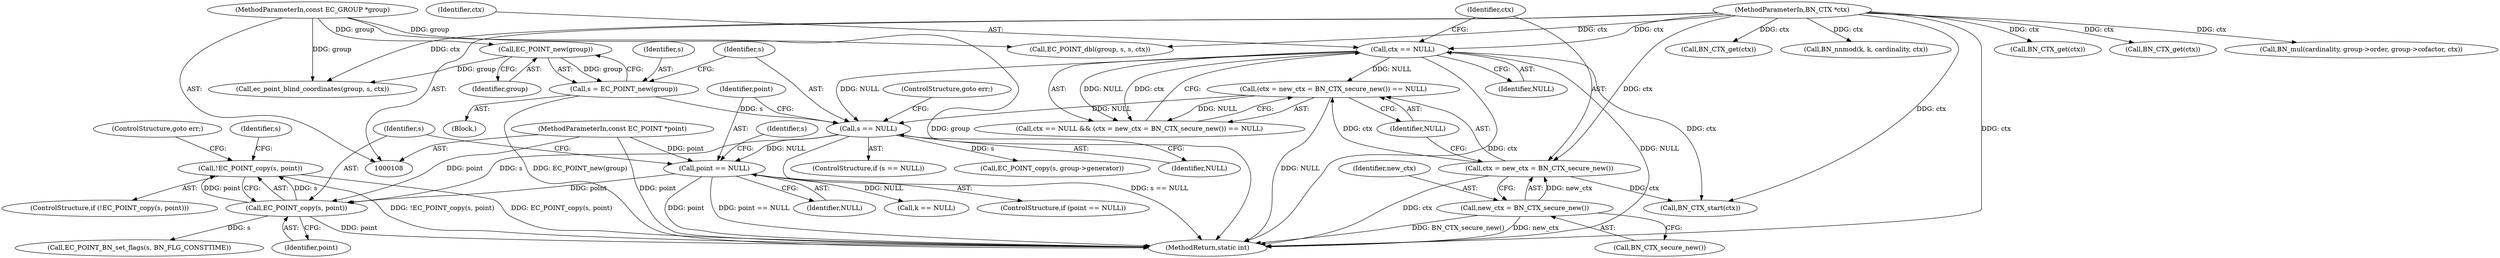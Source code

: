 digraph "0_openssl_56fb454d281a023b3f950d969693553d3f3ceea1@API" {
"1000186" [label="(Call,!EC_POINT_copy(s, point))"];
"1000187" [label="(Call,EC_POINT_copy(s, point))"];
"1000166" [label="(Call,s == NULL)"];
"1000161" [label="(Call,s = EC_POINT_new(group))"];
"1000163" [label="(Call,EC_POINT_new(group))"];
"1000109" [label="(MethodParameterIn,const EC_GROUP *group)"];
"1000147" [label="(Call,ctx == NULL)"];
"1000113" [label="(MethodParameterIn,BN_CTX *ctx)"];
"1000150" [label="(Call,(ctx = new_ctx = BN_CTX_secure_new()) == NULL)"];
"1000151" [label="(Call,ctx = new_ctx = BN_CTX_secure_new())"];
"1000153" [label="(Call,new_ctx = BN_CTX_secure_new())"];
"1000171" [label="(Call,point == NULL)"];
"1000112" [label="(MethodParameterIn,const EC_POINT *point)"];
"1000147" [label="(Call,ctx == NULL)"];
"1000267" [label="(Call,BN_nnmod(k, k, cardinality, ctx))"];
"1000109" [label="(MethodParameterIn,const EC_GROUP *group)"];
"1000155" [label="(Call,BN_CTX_secure_new())"];
"1000169" [label="(ControlStructure,goto err;)"];
"1000186" [label="(Call,!EC_POINT_copy(s, point))"];
"1000173" [label="(Identifier,NULL)"];
"1000167" [label="(Identifier,s)"];
"1000178" [label="(Identifier,s)"];
"1000190" [label="(ControlStructure,goto err;)"];
"1000191" [label="(Call,EC_POINT_BN_set_flags(s, BN_FLG_CONSTTIME))"];
"1000161" [label="(Call,s = EC_POINT_new(group))"];
"1000149" [label="(Identifier,NULL)"];
"1000151" [label="(Call,ctx = new_ctx = BN_CTX_secure_new())"];
"1000192" [label="(Identifier,s)"];
"1000164" [label="(Identifier,group)"];
"1000359" [label="(Call,ec_point_blind_coordinates(group, s, ctx))"];
"1000375" [label="(Call,EC_POINT_dbl(group, s, s, ctx))"];
"1000148" [label="(Identifier,ctx)"];
"1000162" [label="(Identifier,s)"];
"1000159" [label="(Call,BN_CTX_start(ctx))"];
"1000204" [label="(Call,BN_CTX_get(ctx))"];
"1000185" [label="(ControlStructure,if (!EC_POINT_copy(s, point)))"];
"1000172" [label="(Identifier,point)"];
"1000152" [label="(Identifier,ctx)"];
"1000189" [label="(Identifier,point)"];
"1000166" [label="(Call,s == NULL)"];
"1000153" [label="(Call,new_ctx = BN_CTX_secure_new())"];
"1000200" [label="(Call,BN_CTX_get(ctx))"];
"1000150" [label="(Call,(ctx = new_ctx = BN_CTX_secure_new()) == NULL)"];
"1000165" [label="(ControlStructure,if (s == NULL))"];
"1000146" [label="(Call,ctx == NULL && (ctx = new_ctx = BN_CTX_secure_new()) == NULL)"];
"1000163" [label="(Call,EC_POINT_new(group))"];
"1000208" [label="(Call,k == NULL)"];
"1000112" [label="(MethodParameterIn,const EC_POINT *point)"];
"1000170" [label="(ControlStructure,if (point == NULL))"];
"1000212" [label="(Call,BN_mul(cardinality, group->order, group->cofactor, ctx))"];
"1000177" [label="(Call,EC_POINT_copy(s, group->generator))"];
"1000113" [label="(MethodParameterIn,BN_CTX *ctx)"];
"1000168" [label="(Identifier,NULL)"];
"1000188" [label="(Identifier,s)"];
"1000156" [label="(Identifier,NULL)"];
"1000432" [label="(MethodReturn,static int)"];
"1000154" [label="(Identifier,new_ctx)"];
"1000187" [label="(Call,EC_POINT_copy(s, point))"];
"1000171" [label="(Call,point == NULL)"];
"1000114" [label="(Block,)"];
"1000196" [label="(Call,BN_CTX_get(ctx))"];
"1000186" -> "1000185"  [label="AST: "];
"1000186" -> "1000187"  [label="CFG: "];
"1000187" -> "1000186"  [label="AST: "];
"1000190" -> "1000186"  [label="CFG: "];
"1000192" -> "1000186"  [label="CFG: "];
"1000186" -> "1000432"  [label="DDG: !EC_POINT_copy(s, point)"];
"1000186" -> "1000432"  [label="DDG: EC_POINT_copy(s, point)"];
"1000187" -> "1000186"  [label="DDG: s"];
"1000187" -> "1000186"  [label="DDG: point"];
"1000187" -> "1000189"  [label="CFG: "];
"1000188" -> "1000187"  [label="AST: "];
"1000189" -> "1000187"  [label="AST: "];
"1000187" -> "1000432"  [label="DDG: point"];
"1000166" -> "1000187"  [label="DDG: s"];
"1000171" -> "1000187"  [label="DDG: point"];
"1000112" -> "1000187"  [label="DDG: point"];
"1000187" -> "1000191"  [label="DDG: s"];
"1000166" -> "1000165"  [label="AST: "];
"1000166" -> "1000168"  [label="CFG: "];
"1000167" -> "1000166"  [label="AST: "];
"1000168" -> "1000166"  [label="AST: "];
"1000169" -> "1000166"  [label="CFG: "];
"1000172" -> "1000166"  [label="CFG: "];
"1000166" -> "1000432"  [label="DDG: s == NULL"];
"1000161" -> "1000166"  [label="DDG: s"];
"1000147" -> "1000166"  [label="DDG: NULL"];
"1000150" -> "1000166"  [label="DDG: NULL"];
"1000166" -> "1000171"  [label="DDG: NULL"];
"1000166" -> "1000177"  [label="DDG: s"];
"1000161" -> "1000114"  [label="AST: "];
"1000161" -> "1000163"  [label="CFG: "];
"1000162" -> "1000161"  [label="AST: "];
"1000163" -> "1000161"  [label="AST: "];
"1000167" -> "1000161"  [label="CFG: "];
"1000161" -> "1000432"  [label="DDG: EC_POINT_new(group)"];
"1000163" -> "1000161"  [label="DDG: group"];
"1000163" -> "1000164"  [label="CFG: "];
"1000164" -> "1000163"  [label="AST: "];
"1000109" -> "1000163"  [label="DDG: group"];
"1000163" -> "1000359"  [label="DDG: group"];
"1000109" -> "1000108"  [label="AST: "];
"1000109" -> "1000432"  [label="DDG: group"];
"1000109" -> "1000359"  [label="DDG: group"];
"1000109" -> "1000375"  [label="DDG: group"];
"1000147" -> "1000146"  [label="AST: "];
"1000147" -> "1000149"  [label="CFG: "];
"1000148" -> "1000147"  [label="AST: "];
"1000149" -> "1000147"  [label="AST: "];
"1000152" -> "1000147"  [label="CFG: "];
"1000146" -> "1000147"  [label="CFG: "];
"1000147" -> "1000432"  [label="DDG: NULL"];
"1000147" -> "1000432"  [label="DDG: ctx"];
"1000147" -> "1000146"  [label="DDG: ctx"];
"1000147" -> "1000146"  [label="DDG: NULL"];
"1000113" -> "1000147"  [label="DDG: ctx"];
"1000147" -> "1000150"  [label="DDG: NULL"];
"1000147" -> "1000159"  [label="DDG: ctx"];
"1000113" -> "1000108"  [label="AST: "];
"1000113" -> "1000432"  [label="DDG: ctx"];
"1000113" -> "1000151"  [label="DDG: ctx"];
"1000113" -> "1000159"  [label="DDG: ctx"];
"1000113" -> "1000196"  [label="DDG: ctx"];
"1000113" -> "1000200"  [label="DDG: ctx"];
"1000113" -> "1000204"  [label="DDG: ctx"];
"1000113" -> "1000212"  [label="DDG: ctx"];
"1000113" -> "1000267"  [label="DDG: ctx"];
"1000113" -> "1000359"  [label="DDG: ctx"];
"1000113" -> "1000375"  [label="DDG: ctx"];
"1000150" -> "1000146"  [label="AST: "];
"1000150" -> "1000156"  [label="CFG: "];
"1000151" -> "1000150"  [label="AST: "];
"1000156" -> "1000150"  [label="AST: "];
"1000146" -> "1000150"  [label="CFG: "];
"1000150" -> "1000432"  [label="DDG: NULL"];
"1000150" -> "1000146"  [label="DDG: NULL"];
"1000151" -> "1000150"  [label="DDG: ctx"];
"1000151" -> "1000153"  [label="CFG: "];
"1000152" -> "1000151"  [label="AST: "];
"1000153" -> "1000151"  [label="AST: "];
"1000156" -> "1000151"  [label="CFG: "];
"1000151" -> "1000432"  [label="DDG: ctx"];
"1000153" -> "1000151"  [label="DDG: new_ctx"];
"1000151" -> "1000159"  [label="DDG: ctx"];
"1000153" -> "1000155"  [label="CFG: "];
"1000154" -> "1000153"  [label="AST: "];
"1000155" -> "1000153"  [label="AST: "];
"1000153" -> "1000432"  [label="DDG: BN_CTX_secure_new()"];
"1000153" -> "1000432"  [label="DDG: new_ctx"];
"1000171" -> "1000170"  [label="AST: "];
"1000171" -> "1000173"  [label="CFG: "];
"1000172" -> "1000171"  [label="AST: "];
"1000173" -> "1000171"  [label="AST: "];
"1000178" -> "1000171"  [label="CFG: "];
"1000188" -> "1000171"  [label="CFG: "];
"1000171" -> "1000432"  [label="DDG: point"];
"1000171" -> "1000432"  [label="DDG: point == NULL"];
"1000112" -> "1000171"  [label="DDG: point"];
"1000171" -> "1000208"  [label="DDG: NULL"];
"1000112" -> "1000108"  [label="AST: "];
"1000112" -> "1000432"  [label="DDG: point"];
}
